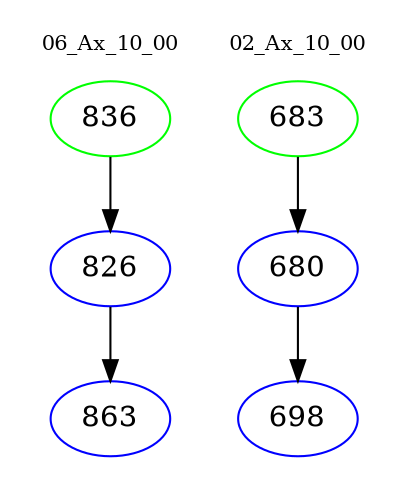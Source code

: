 digraph{
subgraph cluster_0 {
color = white
label = "06_Ax_10_00";
fontsize=10;
T0_836 [label="836", color="green"]
T0_836 -> T0_826 [color="black"]
T0_826 [label="826", color="blue"]
T0_826 -> T0_863 [color="black"]
T0_863 [label="863", color="blue"]
}
subgraph cluster_1 {
color = white
label = "02_Ax_10_00";
fontsize=10;
T1_683 [label="683", color="green"]
T1_683 -> T1_680 [color="black"]
T1_680 [label="680", color="blue"]
T1_680 -> T1_698 [color="black"]
T1_698 [label="698", color="blue"]
}
}
